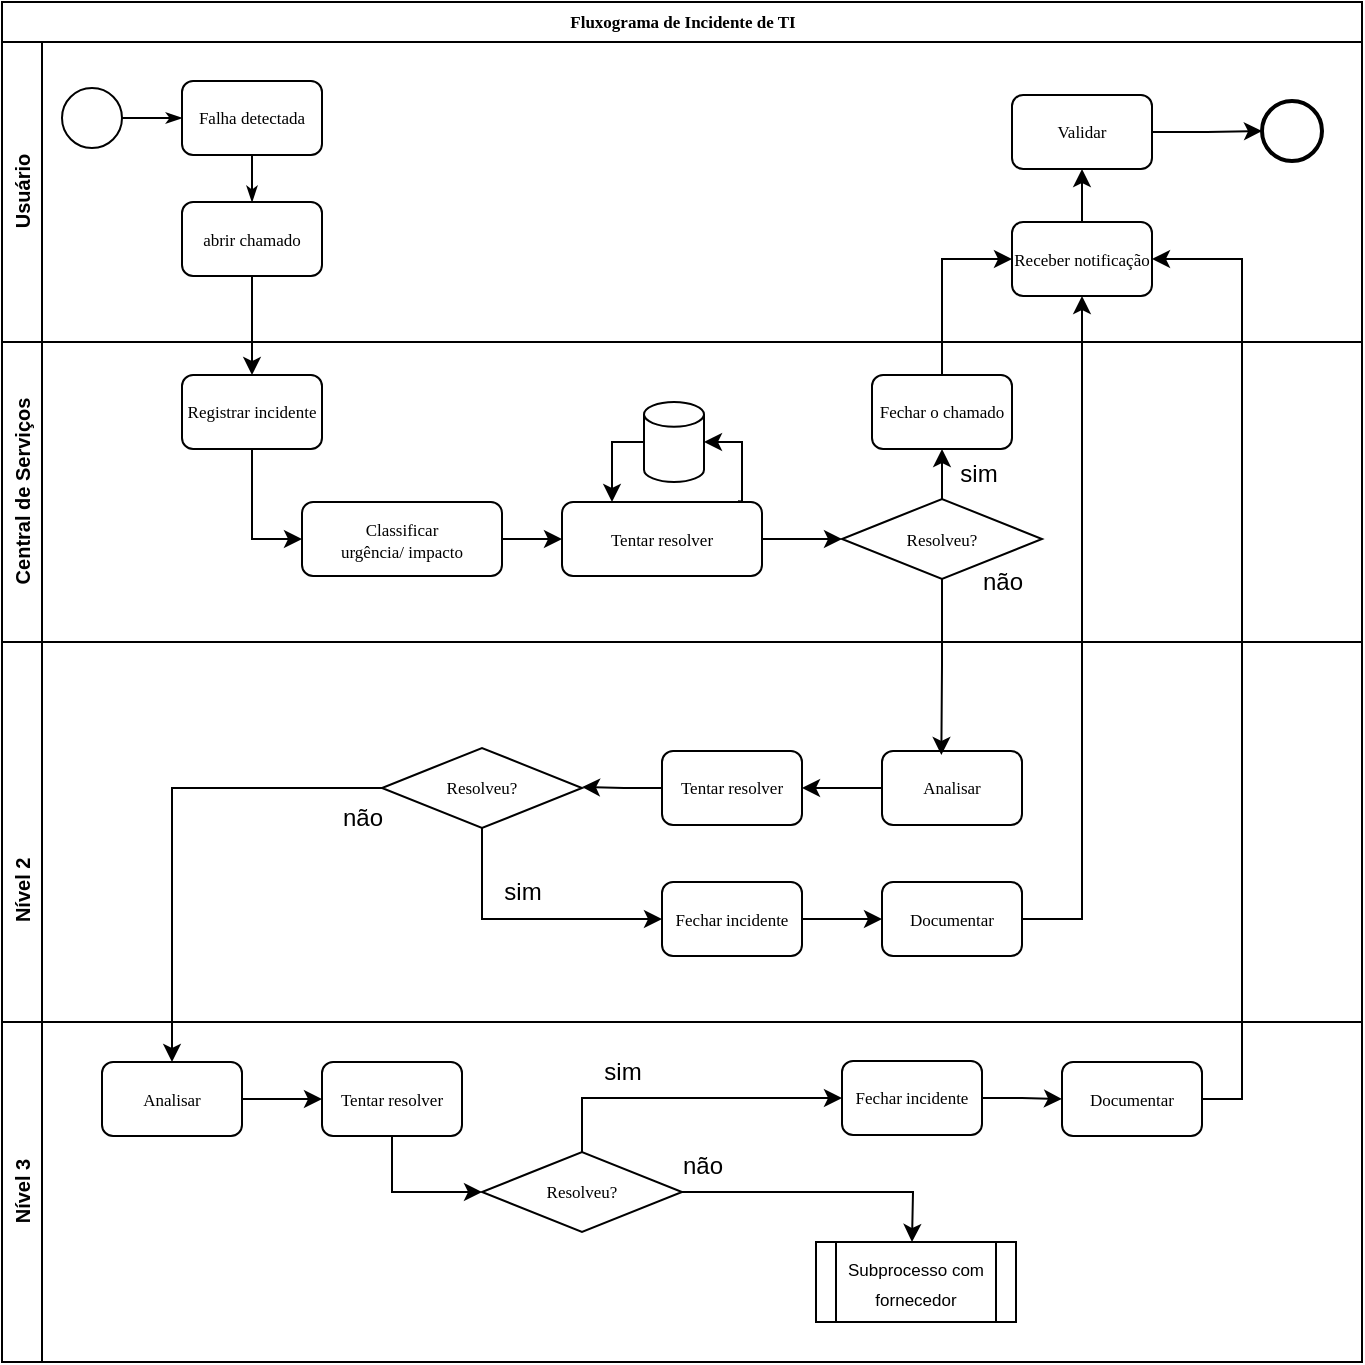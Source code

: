 <mxfile version="27.0.2">
  <diagram name="Page-1" id="c7488fd3-1785-93aa-aadb-54a6760d102a">
    <mxGraphModel dx="872" dy="537" grid="1" gridSize="10" guides="1" tooltips="1" connect="1" arrows="1" fold="1" page="1" pageScale="1" pageWidth="1100" pageHeight="850" background="none" math="0" shadow="0">
      <root>
        <mxCell id="0" />
        <mxCell id="1" parent="0" />
        <mxCell id="2b4e8129b02d487f-1" value="&lt;font style=&quot;font-size: 8.5px;&quot;&gt;Fluxograma de Incidente de TI&lt;/font&gt;" style="swimlane;html=1;childLayout=stackLayout;horizontal=1;startSize=20;horizontalStack=0;rounded=0;shadow=0;labelBackgroundColor=none;strokeWidth=1;fontFamily=Verdana;fontSize=8;align=center;" parent="1" vertex="1">
          <mxGeometry x="180" y="70" width="680" height="680" as="geometry" />
        </mxCell>
        <mxCell id="2b4e8129b02d487f-2" value="&lt;font style=&quot;font-size: 10px;&quot;&gt;Usuário&lt;/font&gt;" style="swimlane;html=1;startSize=20;horizontal=0;" parent="2b4e8129b02d487f-1" vertex="1">
          <mxGeometry y="20" width="680" height="150" as="geometry" />
        </mxCell>
        <mxCell id="2b4e8129b02d487f-18" style="edgeStyle=orthogonalEdgeStyle;rounded=0;html=1;labelBackgroundColor=none;startArrow=none;startFill=0;startSize=5;endArrow=classicThin;endFill=1;endSize=5;jettySize=auto;orthogonalLoop=1;strokeWidth=1;fontFamily=Verdana;fontSize=8" parent="2b4e8129b02d487f-2" source="2b4e8129b02d487f-5" target="2b4e8129b02d487f-6" edge="1">
          <mxGeometry relative="1" as="geometry" />
        </mxCell>
        <mxCell id="2b4e8129b02d487f-5" value="" style="ellipse;whiteSpace=wrap;html=1;rounded=0;shadow=0;labelBackgroundColor=none;strokeWidth=1;fontFamily=Verdana;fontSize=8;align=center;" parent="2b4e8129b02d487f-2" vertex="1">
          <mxGeometry x="30" y="23" width="30" height="30" as="geometry" />
        </mxCell>
        <mxCell id="2b4e8129b02d487f-6" value="&lt;font style=&quot;font-size: 8.5px;&quot;&gt;Falha detectada&lt;/font&gt;" style="rounded=1;whiteSpace=wrap;html=1;shadow=0;labelBackgroundColor=none;strokeWidth=1;fontFamily=Verdana;fontSize=9;align=center;" parent="2b4e8129b02d487f-2" vertex="1">
          <mxGeometry x="90" y="19.5" width="70" height="37" as="geometry" />
        </mxCell>
        <mxCell id="2b4e8129b02d487f-11" value="" style="ellipse;whiteSpace=wrap;html=1;rounded=0;shadow=0;labelBackgroundColor=none;strokeWidth=2;fontFamily=Verdana;fontSize=8;align=center;" parent="2b4e8129b02d487f-2" vertex="1">
          <mxGeometry x="630" y="29.5" width="30" height="30" as="geometry" />
        </mxCell>
        <mxCell id="2b4e8129b02d487f-12" value="&lt;font style=&quot;font-size: 8.5px;&quot;&gt;abrir chamado&lt;/font&gt;" style="rounded=1;whiteSpace=wrap;html=1;shadow=0;labelBackgroundColor=none;strokeWidth=1;fontFamily=Verdana;fontSize=8;align=center;" parent="2b4e8129b02d487f-2" vertex="1">
          <mxGeometry x="90" y="80.0" width="70" height="37" as="geometry" />
        </mxCell>
        <mxCell id="2b4e8129b02d487f-24" style="edgeStyle=orthogonalEdgeStyle;rounded=0;html=1;labelBackgroundColor=none;startArrow=none;startFill=0;startSize=5;endArrow=classicThin;endFill=1;endSize=5;jettySize=auto;orthogonalLoop=1;strokeWidth=1;fontFamily=Verdana;fontSize=8" parent="2b4e8129b02d487f-2" source="2b4e8129b02d487f-6" target="2b4e8129b02d487f-12" edge="1">
          <mxGeometry relative="1" as="geometry" />
        </mxCell>
        <mxCell id="ecdoUV3yj_Qi8JsbnSew-2" value="" style="edgeStyle=orthogonalEdgeStyle;rounded=0;orthogonalLoop=1;jettySize=auto;html=1;" parent="2b4e8129b02d487f-2" source="Rq8yyQeP4w4pOeJSHKfv-28" target="ecdoUV3yj_Qi8JsbnSew-1" edge="1">
          <mxGeometry relative="1" as="geometry" />
        </mxCell>
        <mxCell id="Rq8yyQeP4w4pOeJSHKfv-28" value="&lt;font style=&quot;font-size: 8.5px;&quot;&gt;Receber notificação&lt;/font&gt;" style="rounded=1;whiteSpace=wrap;html=1;shadow=0;labelBackgroundColor=none;strokeWidth=1;fontFamily=Verdana;fontSize=8;align=center;" parent="2b4e8129b02d487f-2" vertex="1">
          <mxGeometry x="505" y="90" width="70" height="37" as="geometry" />
        </mxCell>
        <mxCell id="ecdoUV3yj_Qi8JsbnSew-3" style="edgeStyle=orthogonalEdgeStyle;rounded=0;orthogonalLoop=1;jettySize=auto;html=1;exitX=1;exitY=0.5;exitDx=0;exitDy=0;entryX=0;entryY=0.5;entryDx=0;entryDy=0;" parent="2b4e8129b02d487f-2" source="ecdoUV3yj_Qi8JsbnSew-1" target="2b4e8129b02d487f-11" edge="1">
          <mxGeometry relative="1" as="geometry" />
        </mxCell>
        <mxCell id="ecdoUV3yj_Qi8JsbnSew-1" value="&lt;font style=&quot;font-size: 8.5px;&quot;&gt;Validar&lt;/font&gt;" style="rounded=1;whiteSpace=wrap;html=1;shadow=0;labelBackgroundColor=none;strokeWidth=1;fontFamily=Verdana;fontSize=8;align=center;" parent="2b4e8129b02d487f-2" vertex="1">
          <mxGeometry x="505" y="26.5" width="70" height="37" as="geometry" />
        </mxCell>
        <mxCell id="2b4e8129b02d487f-3" value="&lt;font style=&quot;font-size: 10px;&quot;&gt;Central de Serviços&lt;/font&gt;" style="swimlane;html=1;startSize=20;horizontal=0;" parent="2b4e8129b02d487f-1" vertex="1">
          <mxGeometry y="170" width="680" height="150" as="geometry" />
        </mxCell>
        <mxCell id="Rq8yyQeP4w4pOeJSHKfv-4" style="edgeStyle=orthogonalEdgeStyle;rounded=0;orthogonalLoop=1;jettySize=auto;html=1;entryX=0;entryY=0.5;entryDx=0;entryDy=0;" parent="2b4e8129b02d487f-3" source="Rq8yyQeP4w4pOeJSHKfv-1" target="Rq8yyQeP4w4pOeJSHKfv-2" edge="1">
          <mxGeometry relative="1" as="geometry" />
        </mxCell>
        <mxCell id="Rq8yyQeP4w4pOeJSHKfv-1" value="&lt;font style=&quot;font-size: 8.5px;&quot;&gt;Registrar incidente&lt;/font&gt;" style="rounded=1;whiteSpace=wrap;html=1;shadow=0;labelBackgroundColor=none;strokeWidth=1;fontFamily=Verdana;fontSize=8;align=center;" parent="2b4e8129b02d487f-3" vertex="1">
          <mxGeometry x="90" y="16.5" width="70" height="37" as="geometry" />
        </mxCell>
        <mxCell id="Rq8yyQeP4w4pOeJSHKfv-6" value="" style="edgeStyle=orthogonalEdgeStyle;rounded=0;orthogonalLoop=1;jettySize=auto;html=1;" parent="2b4e8129b02d487f-3" source="Rq8yyQeP4w4pOeJSHKfv-2" target="Rq8yyQeP4w4pOeJSHKfv-5" edge="1">
          <mxGeometry relative="1" as="geometry" />
        </mxCell>
        <mxCell id="Rq8yyQeP4w4pOeJSHKfv-2" value="&lt;font style=&quot;font-size: 8.5px;&quot;&gt;Classificar&lt;/font&gt;&lt;div&gt;&lt;font style=&quot;font-size: 8.5px;&quot;&gt;urgência/ impacto&lt;/font&gt;&lt;/div&gt;" style="rounded=1;whiteSpace=wrap;html=1;shadow=0;labelBackgroundColor=none;strokeWidth=1;fontFamily=Verdana;fontSize=8;align=center;" parent="2b4e8129b02d487f-3" vertex="1">
          <mxGeometry x="150" y="80" width="100" height="37" as="geometry" />
        </mxCell>
        <mxCell id="Rq8yyQeP4w4pOeJSHKfv-22" value="" style="edgeStyle=orthogonalEdgeStyle;rounded=0;orthogonalLoop=1;jettySize=auto;html=1;entryX=0;entryY=0.5;entryDx=0;entryDy=0;" parent="2b4e8129b02d487f-3" source="Rq8yyQeP4w4pOeJSHKfv-5" target="Rq8yyQeP4w4pOeJSHKfv-14" edge="1">
          <mxGeometry relative="1" as="geometry">
            <mxPoint x="410" y="98.5" as="targetPoint" />
          </mxGeometry>
        </mxCell>
        <mxCell id="Rq8yyQeP4w4pOeJSHKfv-5" value="&lt;font style=&quot;font-size: 8.5px;&quot;&gt;Tentar resolver&lt;/font&gt;" style="rounded=1;whiteSpace=wrap;html=1;shadow=0;labelBackgroundColor=none;strokeWidth=1;fontFamily=Verdana;fontSize=8;align=center;" parent="2b4e8129b02d487f-3" vertex="1">
          <mxGeometry x="280" y="80" width="100" height="37" as="geometry" />
        </mxCell>
        <mxCell id="2wfAmniX7Rkjb2MCI6aj-1" style="edgeStyle=orthogonalEdgeStyle;rounded=0;orthogonalLoop=1;jettySize=auto;html=1;exitX=0;exitY=0.5;exitDx=0;exitDy=0;exitPerimeter=0;entryX=0.25;entryY=0;entryDx=0;entryDy=0;" edge="1" parent="2b4e8129b02d487f-3" source="Rq8yyQeP4w4pOeJSHKfv-7" target="Rq8yyQeP4w4pOeJSHKfv-5">
          <mxGeometry relative="1" as="geometry" />
        </mxCell>
        <mxCell id="Rq8yyQeP4w4pOeJSHKfv-7" value="" style="shape=cylinder3;whiteSpace=wrap;html=1;boundedLbl=1;backgroundOutline=1;size=6.167;" parent="2b4e8129b02d487f-3" vertex="1">
          <mxGeometry x="321" y="30" width="30" height="40" as="geometry" />
        </mxCell>
        <mxCell id="Rq8yyQeP4w4pOeJSHKfv-14" value="&lt;font style=&quot;font-size: 8.5px;&quot;&gt;Resolveu?&lt;/font&gt;" style="rhombus;whiteSpace=wrap;html=1;fontSize=8;fontFamily=Verdana;rounded=1;shadow=0;labelBackgroundColor=none;strokeWidth=1;arcSize=0;" parent="2b4e8129b02d487f-3" vertex="1">
          <mxGeometry x="420" y="78.5" width="100" height="40" as="geometry" />
        </mxCell>
        <mxCell id="Rq8yyQeP4w4pOeJSHKfv-26" value="sim" style="text;html=1;align=center;verticalAlign=middle;resizable=0;points=[];autosize=1;strokeColor=none;fillColor=none;" parent="2b4e8129b02d487f-3" vertex="1">
          <mxGeometry x="468" y="50.5" width="40" height="30" as="geometry" />
        </mxCell>
        <mxCell id="Rq8yyQeP4w4pOeJSHKfv-24" value="&lt;font style=&quot;font-size: 8.5px;&quot;&gt;Fechar o chamado&lt;/font&gt;" style="rounded=1;whiteSpace=wrap;html=1;shadow=0;labelBackgroundColor=none;strokeWidth=1;fontFamily=Verdana;fontSize=8;align=center;" parent="2b4e8129b02d487f-3" vertex="1">
          <mxGeometry x="435" y="16.5" width="70" height="37" as="geometry" />
        </mxCell>
        <mxCell id="Rq8yyQeP4w4pOeJSHKfv-25" style="edgeStyle=orthogonalEdgeStyle;rounded=0;orthogonalLoop=1;jettySize=auto;html=1;exitX=0.5;exitY=0;exitDx=0;exitDy=0;entryX=0.5;entryY=1;entryDx=0;entryDy=0;" parent="2b4e8129b02d487f-3" source="Rq8yyQeP4w4pOeJSHKfv-14" target="Rq8yyQeP4w4pOeJSHKfv-24" edge="1">
          <mxGeometry relative="1" as="geometry" />
        </mxCell>
        <mxCell id="Rq8yyQeP4w4pOeJSHKfv-33" value="não" style="text;html=1;align=center;verticalAlign=middle;resizable=0;points=[];autosize=1;strokeColor=none;fillColor=none;" parent="2b4e8129b02d487f-3" vertex="1">
          <mxGeometry x="480" y="105" width="40" height="30" as="geometry" />
        </mxCell>
        <mxCell id="2wfAmniX7Rkjb2MCI6aj-2" style="edgeStyle=orthogonalEdgeStyle;rounded=0;orthogonalLoop=1;jettySize=auto;html=1;exitX=0.88;exitY=-0.009;exitDx=0;exitDy=0;entryX=1;entryY=0.5;entryDx=0;entryDy=0;entryPerimeter=0;exitPerimeter=0;" edge="1" parent="2b4e8129b02d487f-3" source="Rq8yyQeP4w4pOeJSHKfv-5" target="Rq8yyQeP4w4pOeJSHKfv-7">
          <mxGeometry relative="1" as="geometry">
            <Array as="points">
              <mxPoint x="370" y="80" />
              <mxPoint x="370" y="50" />
            </Array>
          </mxGeometry>
        </mxCell>
        <mxCell id="2b4e8129b02d487f-4" value="&lt;font style=&quot;font-size: 10px;&quot;&gt;&lt;span style=&quot;white-space: pre;&quot;&gt;&#x9;&lt;/span&gt;&lt;span style=&quot;white-space: pre;&quot;&gt;&#x9;&lt;/span&gt;&lt;span style=&quot;white-space: pre;&quot;&gt;&#x9;&lt;span style=&quot;white-space: pre;&quot;&gt;&#x9;&lt;span style=&quot;white-space: pre;&quot;&gt;&#x9;&lt;/span&gt;&lt;/span&gt;Nível 2&lt;/span&gt;&lt;/font&gt;" style="swimlane;html=1;startSize=20;horizontal=0;" parent="2b4e8129b02d487f-1" vertex="1">
          <mxGeometry y="320" width="680" height="360" as="geometry" />
        </mxCell>
        <mxCell id="Rq8yyQeP4w4pOeJSHKfv-35" value="" style="edgeStyle=orthogonalEdgeStyle;rounded=0;orthogonalLoop=1;jettySize=auto;html=1;" parent="2b4e8129b02d487f-4" source="Rq8yyQeP4w4pOeJSHKfv-31" target="Rq8yyQeP4w4pOeJSHKfv-34" edge="1">
          <mxGeometry relative="1" as="geometry" />
        </mxCell>
        <mxCell id="Rq8yyQeP4w4pOeJSHKfv-31" value="&lt;font style=&quot;font-size: 8.5px;&quot;&gt;Analisar&lt;/font&gt;" style="rounded=1;whiteSpace=wrap;html=1;shadow=0;labelBackgroundColor=none;strokeWidth=1;fontFamily=Verdana;fontSize=8;align=center;" parent="2b4e8129b02d487f-4" vertex="1">
          <mxGeometry x="440" y="54.5" width="70" height="37" as="geometry" />
        </mxCell>
        <mxCell id="Rq8yyQeP4w4pOeJSHKfv-41" style="edgeStyle=orthogonalEdgeStyle;rounded=0;orthogonalLoop=1;jettySize=auto;html=1;entryX=1;entryY=0.5;entryDx=0;entryDy=0;exitX=0;exitY=0.5;exitDx=0;exitDy=0;" parent="2b4e8129b02d487f-4" source="Rq8yyQeP4w4pOeJSHKfv-34" edge="1">
          <mxGeometry relative="1" as="geometry">
            <mxPoint x="290" y="72.5" as="targetPoint" />
          </mxGeometry>
        </mxCell>
        <mxCell id="Rq8yyQeP4w4pOeJSHKfv-34" value="&lt;font style=&quot;font-size: 8.5px;&quot;&gt;Tentar resolver&lt;/font&gt;" style="rounded=1;whiteSpace=wrap;html=1;shadow=0;labelBackgroundColor=none;strokeWidth=1;fontFamily=Verdana;fontSize=8;align=center;" parent="2b4e8129b02d487f-4" vertex="1">
          <mxGeometry x="330" y="54.5" width="70" height="37" as="geometry" />
        </mxCell>
        <mxCell id="Rq8yyQeP4w4pOeJSHKfv-49" style="edgeStyle=orthogonalEdgeStyle;rounded=0;orthogonalLoop=1;jettySize=auto;html=1;exitX=0.5;exitY=1;exitDx=0;exitDy=0;entryX=0;entryY=0.5;entryDx=0;entryDy=0;" parent="2b4e8129b02d487f-4" source="Rq8yyQeP4w4pOeJSHKfv-36" target="Rq8yyQeP4w4pOeJSHKfv-43" edge="1">
          <mxGeometry relative="1" as="geometry" />
        </mxCell>
        <mxCell id="Rq8yyQeP4w4pOeJSHKfv-56" style="edgeStyle=orthogonalEdgeStyle;rounded=0;orthogonalLoop=1;jettySize=auto;html=1;exitX=0;exitY=0.5;exitDx=0;exitDy=0;entryX=0.5;entryY=0;entryDx=0;entryDy=0;" parent="2b4e8129b02d487f-4" source="Rq8yyQeP4w4pOeJSHKfv-36" target="PhzvNibncW3ZK9_1QBkb-2" edge="1">
          <mxGeometry relative="1" as="geometry" />
        </mxCell>
        <mxCell id="Rq8yyQeP4w4pOeJSHKfv-36" value="&lt;font style=&quot;font-size: 8.5px;&quot;&gt;Resolveu?&lt;/font&gt;" style="rhombus;whiteSpace=wrap;html=1;fontSize=8;fontFamily=Verdana;rounded=1;shadow=0;labelBackgroundColor=none;strokeWidth=1;arcSize=0;" parent="2b4e8129b02d487f-4" vertex="1">
          <mxGeometry x="190" y="53" width="100" height="40" as="geometry" />
        </mxCell>
        <mxCell id="Rq8yyQeP4w4pOeJSHKfv-42" value="&lt;font style=&quot;font-size: 10px;&quot;&gt;Nível 3&lt;/font&gt;" style="swimlane;html=1;startSize=20;horizontal=0;" parent="2b4e8129b02d487f-4" vertex="1">
          <mxGeometry y="190" width="680" height="170" as="geometry" />
        </mxCell>
        <mxCell id="PhzvNibncW3ZK9_1QBkb-5" style="edgeStyle=orthogonalEdgeStyle;rounded=0;orthogonalLoop=1;jettySize=auto;html=1;exitX=1;exitY=0.5;exitDx=0;exitDy=0;" parent="Rq8yyQeP4w4pOeJSHKfv-42" source="PhzvNibncW3ZK9_1QBkb-2" target="PhzvNibncW3ZK9_1QBkb-3" edge="1">
          <mxGeometry relative="1" as="geometry" />
        </mxCell>
        <mxCell id="PhzvNibncW3ZK9_1QBkb-2" value="&lt;font style=&quot;font-size: 8.5px;&quot;&gt;Analisar&lt;/font&gt;" style="rounded=1;whiteSpace=wrap;html=1;shadow=0;labelBackgroundColor=none;strokeWidth=1;fontFamily=Verdana;fontSize=8;align=center;" parent="Rq8yyQeP4w4pOeJSHKfv-42" vertex="1">
          <mxGeometry x="50" y="20" width="70" height="37" as="geometry" />
        </mxCell>
        <mxCell id="PhzvNibncW3ZK9_1QBkb-7" style="edgeStyle=orthogonalEdgeStyle;rounded=0;orthogonalLoop=1;jettySize=auto;html=1;exitX=0.5;exitY=1;exitDx=0;exitDy=0;entryX=0;entryY=0.5;entryDx=0;entryDy=0;" parent="Rq8yyQeP4w4pOeJSHKfv-42" source="PhzvNibncW3ZK9_1QBkb-3" target="PhzvNibncW3ZK9_1QBkb-6" edge="1">
          <mxGeometry relative="1" as="geometry" />
        </mxCell>
        <mxCell id="PhzvNibncW3ZK9_1QBkb-3" value="&lt;font style=&quot;font-size: 8.5px;&quot;&gt;Tentar resolver&lt;/font&gt;" style="rounded=1;whiteSpace=wrap;html=1;shadow=0;labelBackgroundColor=none;strokeWidth=1;fontFamily=Verdana;fontSize=8;align=center;" parent="Rq8yyQeP4w4pOeJSHKfv-42" vertex="1">
          <mxGeometry x="160" y="20" width="70" height="37" as="geometry" />
        </mxCell>
        <mxCell id="PhzvNibncW3ZK9_1QBkb-8" style="edgeStyle=orthogonalEdgeStyle;rounded=0;orthogonalLoop=1;jettySize=auto;html=1;exitX=1;exitY=0.5;exitDx=0;exitDy=0;entryX=0.5;entryY=0;entryDx=0;entryDy=0;" parent="Rq8yyQeP4w4pOeJSHKfv-42" source="PhzvNibncW3ZK9_1QBkb-6" edge="1">
          <mxGeometry relative="1" as="geometry">
            <mxPoint x="455" y="110" as="targetPoint" />
          </mxGeometry>
        </mxCell>
        <mxCell id="PhzvNibncW3ZK9_1QBkb-12" style="edgeStyle=orthogonalEdgeStyle;rounded=0;orthogonalLoop=1;jettySize=auto;html=1;entryX=0;entryY=0.5;entryDx=0;entryDy=0;exitX=0.5;exitY=0;exitDx=0;exitDy=0;" parent="Rq8yyQeP4w4pOeJSHKfv-42" source="PhzvNibncW3ZK9_1QBkb-6" target="PhzvNibncW3ZK9_1QBkb-11" edge="1">
          <mxGeometry relative="1" as="geometry">
            <mxPoint x="310" y="60" as="sourcePoint" />
          </mxGeometry>
        </mxCell>
        <mxCell id="PhzvNibncW3ZK9_1QBkb-6" value="&lt;font style=&quot;font-size: 8.5px;&quot;&gt;Resolveu?&lt;/font&gt;" style="rhombus;whiteSpace=wrap;html=1;fontSize=8;fontFamily=Verdana;rounded=1;shadow=0;labelBackgroundColor=none;strokeWidth=1;arcSize=0;" parent="Rq8yyQeP4w4pOeJSHKfv-42" vertex="1">
          <mxGeometry x="240" y="65" width="100" height="40" as="geometry" />
        </mxCell>
        <mxCell id="PhzvNibncW3ZK9_1QBkb-9" value="não" style="text;html=1;align=center;verticalAlign=middle;resizable=0;points=[];autosize=1;strokeColor=none;fillColor=none;" parent="Rq8yyQeP4w4pOeJSHKfv-42" vertex="1">
          <mxGeometry x="330" y="56.5" width="40" height="30" as="geometry" />
        </mxCell>
        <mxCell id="PhzvNibncW3ZK9_1QBkb-14" style="edgeStyle=orthogonalEdgeStyle;rounded=0;orthogonalLoop=1;jettySize=auto;html=1;exitX=1;exitY=0.5;exitDx=0;exitDy=0;entryX=0;entryY=0.5;entryDx=0;entryDy=0;" parent="Rq8yyQeP4w4pOeJSHKfv-42" source="PhzvNibncW3ZK9_1QBkb-11" target="PhzvNibncW3ZK9_1QBkb-13" edge="1">
          <mxGeometry relative="1" as="geometry" />
        </mxCell>
        <mxCell id="PhzvNibncW3ZK9_1QBkb-11" value="&lt;font style=&quot;font-size: 8.5px;&quot;&gt;Fechar incidente&lt;/font&gt;" style="rounded=1;whiteSpace=wrap;html=1;shadow=0;labelBackgroundColor=none;strokeWidth=1;fontFamily=Verdana;fontSize=8;align=center;" parent="Rq8yyQeP4w4pOeJSHKfv-42" vertex="1">
          <mxGeometry x="420" y="19.5" width="70" height="37" as="geometry" />
        </mxCell>
        <mxCell id="PhzvNibncW3ZK9_1QBkb-13" value="&lt;font style=&quot;font-size: 8.5px;&quot;&gt;Documentar&lt;/font&gt;" style="rounded=1;whiteSpace=wrap;html=1;shadow=0;labelBackgroundColor=none;strokeWidth=1;fontFamily=Verdana;fontSize=8;align=center;" parent="Rq8yyQeP4w4pOeJSHKfv-42" vertex="1">
          <mxGeometry x="530" y="20" width="70" height="37" as="geometry" />
        </mxCell>
        <mxCell id="PhzvNibncW3ZK9_1QBkb-15" value="sim" style="text;html=1;align=center;verticalAlign=middle;resizable=0;points=[];autosize=1;strokeColor=none;fillColor=none;" parent="Rq8yyQeP4w4pOeJSHKfv-42" vertex="1">
          <mxGeometry x="290" y="10" width="40" height="30" as="geometry" />
        </mxCell>
        <mxCell id="2wfAmniX7Rkjb2MCI6aj-3" value="&lt;font style=&quot;font-size: 8.5px;&quot;&gt;Subprocesso com fornecedor&lt;/font&gt;" style="shape=process;whiteSpace=wrap;html=1;backgroundOutline=1;" vertex="1" parent="Rq8yyQeP4w4pOeJSHKfv-42">
          <mxGeometry x="407" y="110" width="100" height="40" as="geometry" />
        </mxCell>
        <mxCell id="Rq8yyQeP4w4pOeJSHKfv-53" style="edgeStyle=orthogonalEdgeStyle;rounded=0;orthogonalLoop=1;jettySize=auto;html=1;exitX=1;exitY=0.5;exitDx=0;exitDy=0;" parent="2b4e8129b02d487f-4" source="Rq8yyQeP4w4pOeJSHKfv-43" target="Rq8yyQeP4w4pOeJSHKfv-52" edge="1">
          <mxGeometry relative="1" as="geometry" />
        </mxCell>
        <mxCell id="Rq8yyQeP4w4pOeJSHKfv-43" value="&lt;font style=&quot;font-size: 8.5px;&quot;&gt;Fechar incidente&lt;/font&gt;" style="rounded=1;whiteSpace=wrap;html=1;shadow=0;labelBackgroundColor=none;strokeWidth=1;fontFamily=Verdana;fontSize=8;align=center;" parent="2b4e8129b02d487f-4" vertex="1">
          <mxGeometry x="330" y="120" width="70" height="37" as="geometry" />
        </mxCell>
        <mxCell id="Rq8yyQeP4w4pOeJSHKfv-50" value="sim" style="text;html=1;align=center;verticalAlign=middle;resizable=0;points=[];autosize=1;strokeColor=none;fillColor=none;" parent="2b4e8129b02d487f-4" vertex="1">
          <mxGeometry x="240" y="110" width="40" height="30" as="geometry" />
        </mxCell>
        <mxCell id="Rq8yyQeP4w4pOeJSHKfv-52" value="&lt;font style=&quot;font-size: 8.5px;&quot;&gt;Documentar&lt;/font&gt;" style="rounded=1;whiteSpace=wrap;html=1;shadow=0;labelBackgroundColor=none;strokeWidth=1;fontFamily=Verdana;fontSize=8;align=center;" parent="2b4e8129b02d487f-4" vertex="1">
          <mxGeometry x="440" y="120" width="70" height="37" as="geometry" />
        </mxCell>
        <mxCell id="Rq8yyQeP4w4pOeJSHKfv-57" value="não" style="text;html=1;align=center;verticalAlign=middle;resizable=0;points=[];autosize=1;strokeColor=none;fillColor=none;" parent="2b4e8129b02d487f-4" vertex="1">
          <mxGeometry x="160" y="73" width="40" height="30" as="geometry" />
        </mxCell>
        <mxCell id="Rq8yyQeP4w4pOeJSHKfv-3" style="edgeStyle=orthogonalEdgeStyle;rounded=0;orthogonalLoop=1;jettySize=auto;html=1;entryX=0.5;entryY=0;entryDx=0;entryDy=0;" parent="2b4e8129b02d487f-1" source="2b4e8129b02d487f-12" target="Rq8yyQeP4w4pOeJSHKfv-1" edge="1">
          <mxGeometry relative="1" as="geometry" />
        </mxCell>
        <mxCell id="Rq8yyQeP4w4pOeJSHKfv-40" style="edgeStyle=orthogonalEdgeStyle;rounded=0;orthogonalLoop=1;jettySize=auto;html=1;entryX=0.424;entryY=0.054;entryDx=0;entryDy=0;entryPerimeter=0;" parent="2b4e8129b02d487f-1" source="Rq8yyQeP4w4pOeJSHKfv-14" target="Rq8yyQeP4w4pOeJSHKfv-31" edge="1">
          <mxGeometry relative="1" as="geometry" />
        </mxCell>
        <mxCell id="Rq8yyQeP4w4pOeJSHKfv-54" style="edgeStyle=orthogonalEdgeStyle;rounded=0;orthogonalLoop=1;jettySize=auto;html=1;exitX=0.5;exitY=0;exitDx=0;exitDy=0;entryX=0;entryY=0.5;entryDx=0;entryDy=0;" parent="2b4e8129b02d487f-1" source="Rq8yyQeP4w4pOeJSHKfv-24" target="Rq8yyQeP4w4pOeJSHKfv-28" edge="1">
          <mxGeometry relative="1" as="geometry" />
        </mxCell>
        <mxCell id="Rq8yyQeP4w4pOeJSHKfv-55" style="edgeStyle=orthogonalEdgeStyle;rounded=0;orthogonalLoop=1;jettySize=auto;html=1;exitX=1;exitY=0.5;exitDx=0;exitDy=0;entryX=0.5;entryY=1;entryDx=0;entryDy=0;" parent="2b4e8129b02d487f-1" source="Rq8yyQeP4w4pOeJSHKfv-52" target="Rq8yyQeP4w4pOeJSHKfv-28" edge="1">
          <mxGeometry relative="1" as="geometry" />
        </mxCell>
        <mxCell id="PhzvNibncW3ZK9_1QBkb-19" style="edgeStyle=orthogonalEdgeStyle;rounded=0;orthogonalLoop=1;jettySize=auto;html=1;exitX=1;exitY=0.5;exitDx=0;exitDy=0;entryX=1;entryY=0.5;entryDx=0;entryDy=0;" parent="2b4e8129b02d487f-1" source="PhzvNibncW3ZK9_1QBkb-13" target="Rq8yyQeP4w4pOeJSHKfv-28" edge="1">
          <mxGeometry relative="1" as="geometry" />
        </mxCell>
      </root>
    </mxGraphModel>
  </diagram>
</mxfile>
